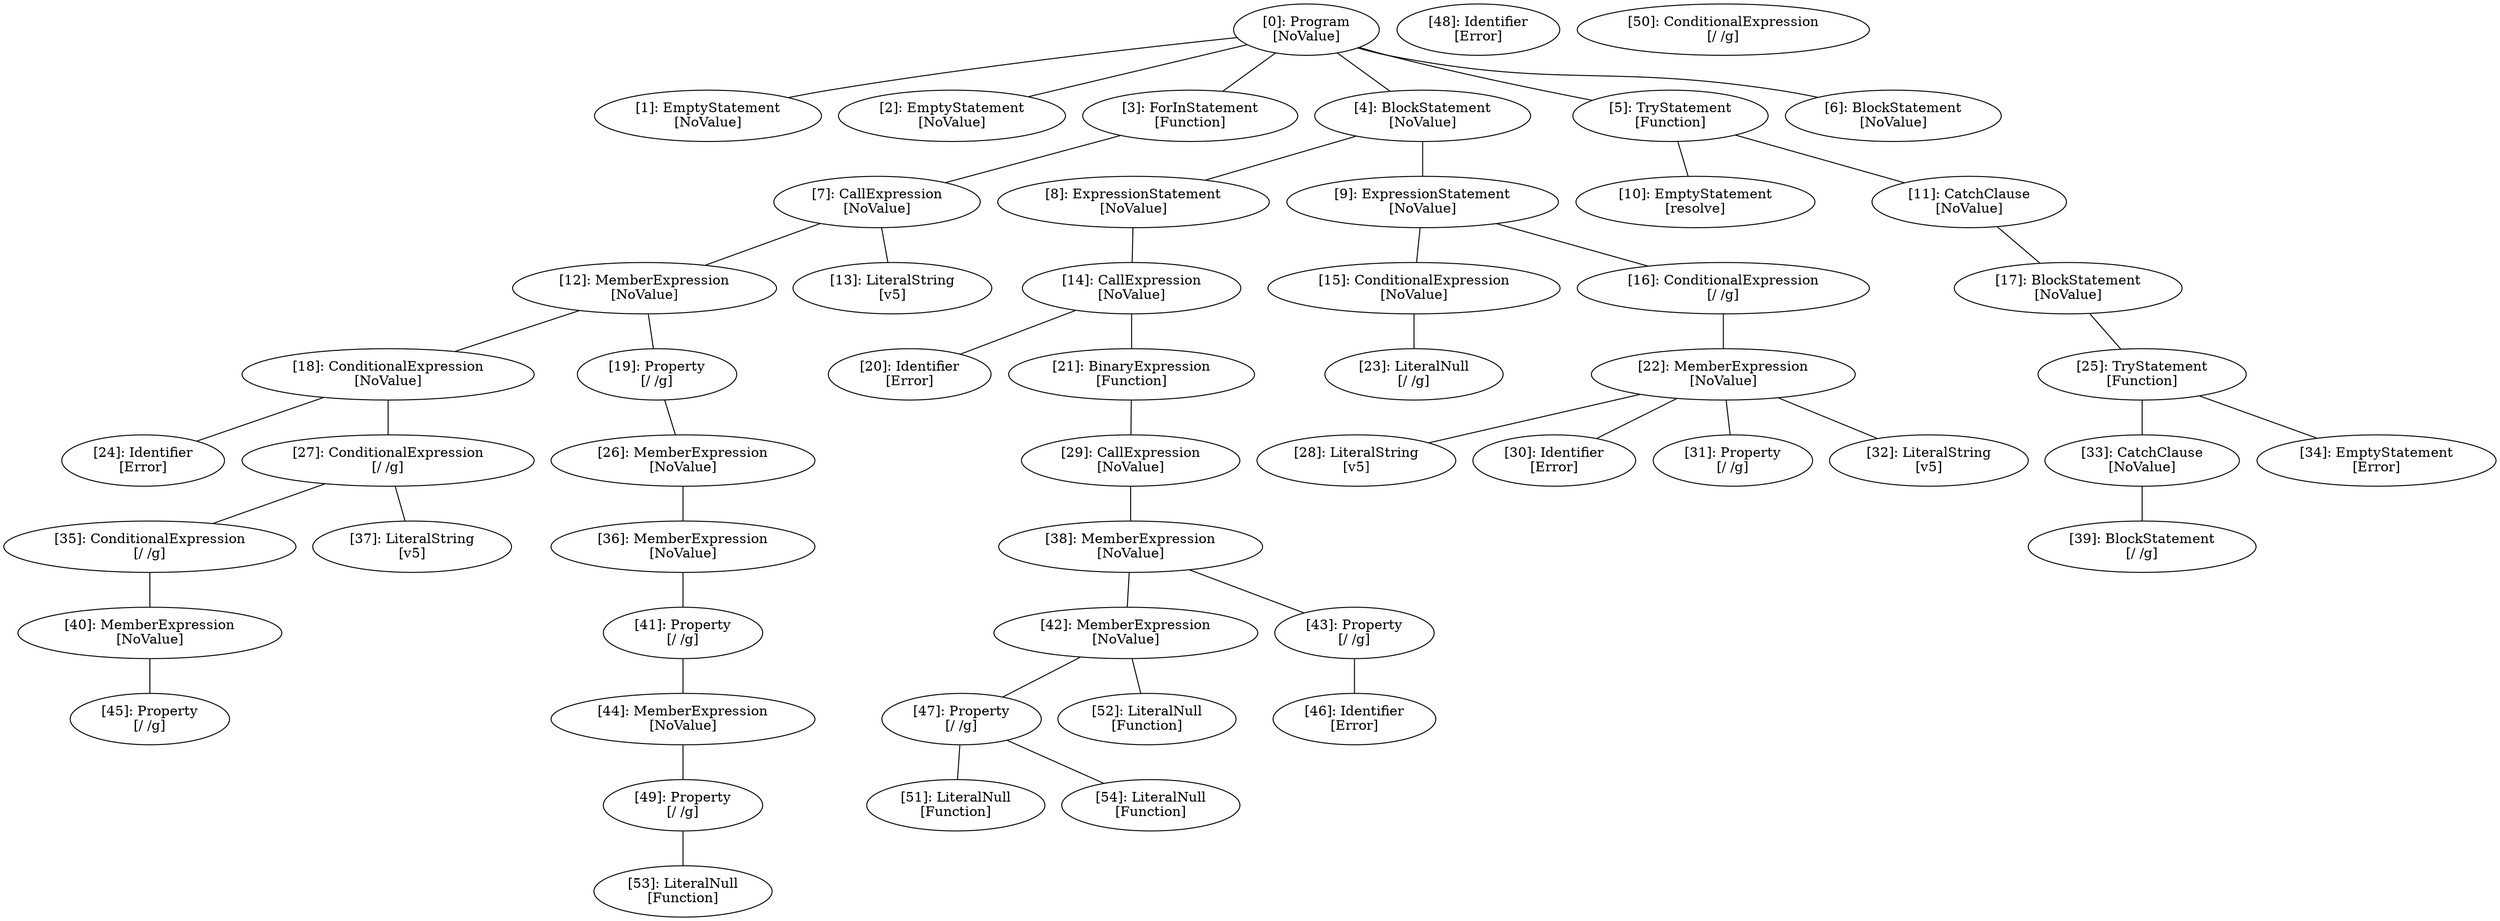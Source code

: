 // Result
graph {
	0 [label="[0]: Program
[NoValue]"]
	1 [label="[1]: EmptyStatement
[NoValue]"]
	2 [label="[2]: EmptyStatement
[NoValue]"]
	3 [label="[3]: ForInStatement
[Function]"]
	4 [label="[4]: BlockStatement
[NoValue]"]
	5 [label="[5]: TryStatement
[Function]"]
	6 [label="[6]: BlockStatement
[NoValue]"]
	7 [label="[7]: CallExpression
[NoValue]"]
	8 [label="[8]: ExpressionStatement
[NoValue]"]
	9 [label="[9]: ExpressionStatement
[NoValue]"]
	10 [label="[10]: EmptyStatement
[resolve]"]
	11 [label="[11]: CatchClause
[NoValue]"]
	12 [label="[12]: MemberExpression
[NoValue]"]
	13 [label="[13]: LiteralString
[v5]"]
	14 [label="[14]: CallExpression
[NoValue]"]
	15 [label="[15]: ConditionalExpression
[NoValue]"]
	16 [label="[16]: ConditionalExpression
[/ /g]"]
	17 [label="[17]: BlockStatement
[NoValue]"]
	18 [label="[18]: ConditionalExpression
[NoValue]"]
	19 [label="[19]: Property
[/ /g]"]
	20 [label="[20]: Identifier
[Error]"]
	21 [label="[21]: BinaryExpression
[Function]"]
	22 [label="[22]: MemberExpression
[NoValue]"]
	23 [label="[23]: LiteralNull
[/ /g]"]
	24 [label="[24]: Identifier
[Error]"]
	25 [label="[25]: TryStatement
[Function]"]
	26 [label="[26]: MemberExpression
[NoValue]"]
	27 [label="[27]: ConditionalExpression
[/ /g]"]
	28 [label="[28]: LiteralString
[v5]"]
	29 [label="[29]: CallExpression
[NoValue]"]
	30 [label="[30]: Identifier
[Error]"]
	31 [label="[31]: Property
[/ /g]"]
	32 [label="[32]: LiteralString
[v5]"]
	33 [label="[33]: CatchClause
[NoValue]"]
	34 [label="[34]: EmptyStatement
[Error]"]
	35 [label="[35]: ConditionalExpression
[/ /g]"]
	36 [label="[36]: MemberExpression
[NoValue]"]
	37 [label="[37]: LiteralString
[v5]"]
	38 [label="[38]: MemberExpression
[NoValue]"]
	39 [label="[39]: BlockStatement
[/ /g]"]
	40 [label="[40]: MemberExpression
[NoValue]"]
	41 [label="[41]: Property
[/ /g]"]
	42 [label="[42]: MemberExpression
[NoValue]"]
	43 [label="[43]: Property
[/ /g]"]
	44 [label="[44]: MemberExpression
[NoValue]"]
	45 [label="[45]: Property
[/ /g]"]
	46 [label="[46]: Identifier
[Error]"]
	47 [label="[47]: Property
[/ /g]"]
	48 [label="[48]: Identifier
[Error]"]
	49 [label="[49]: Property
[/ /g]"]
	50 [label="[50]: ConditionalExpression
[/ /g]"]
	51 [label="[51]: LiteralNull
[Function]"]
	52 [label="[52]: LiteralNull
[Function]"]
	53 [label="[53]: LiteralNull
[Function]"]
	54 [label="[54]: LiteralNull
[Function]"]
	0 -- 1
	0 -- 2
	0 -- 3
	0 -- 4
	0 -- 5
	0 -- 6
	3 -- 7
	4 -- 8
	4 -- 9
	5 -- 10
	5 -- 11
	7 -- 12
	7 -- 13
	8 -- 14
	9 -- 15
	9 -- 16
	11 -- 17
	12 -- 18
	12 -- 19
	14 -- 20
	14 -- 21
	15 -- 23
	16 -- 22
	17 -- 25
	18 -- 24
	18 -- 27
	19 -- 26
	21 -- 29
	22 -- 28
	22 -- 30
	22 -- 31
	22 -- 32
	25 -- 33
	25 -- 34
	26 -- 36
	27 -- 35
	27 -- 37
	29 -- 38
	33 -- 39
	35 -- 40
	36 -- 41
	38 -- 42
	38 -- 43
	40 -- 45
	41 -- 44
	42 -- 47
	42 -- 52
	43 -- 46
	44 -- 49
	47 -- 51
	47 -- 54
	49 -- 53
}

